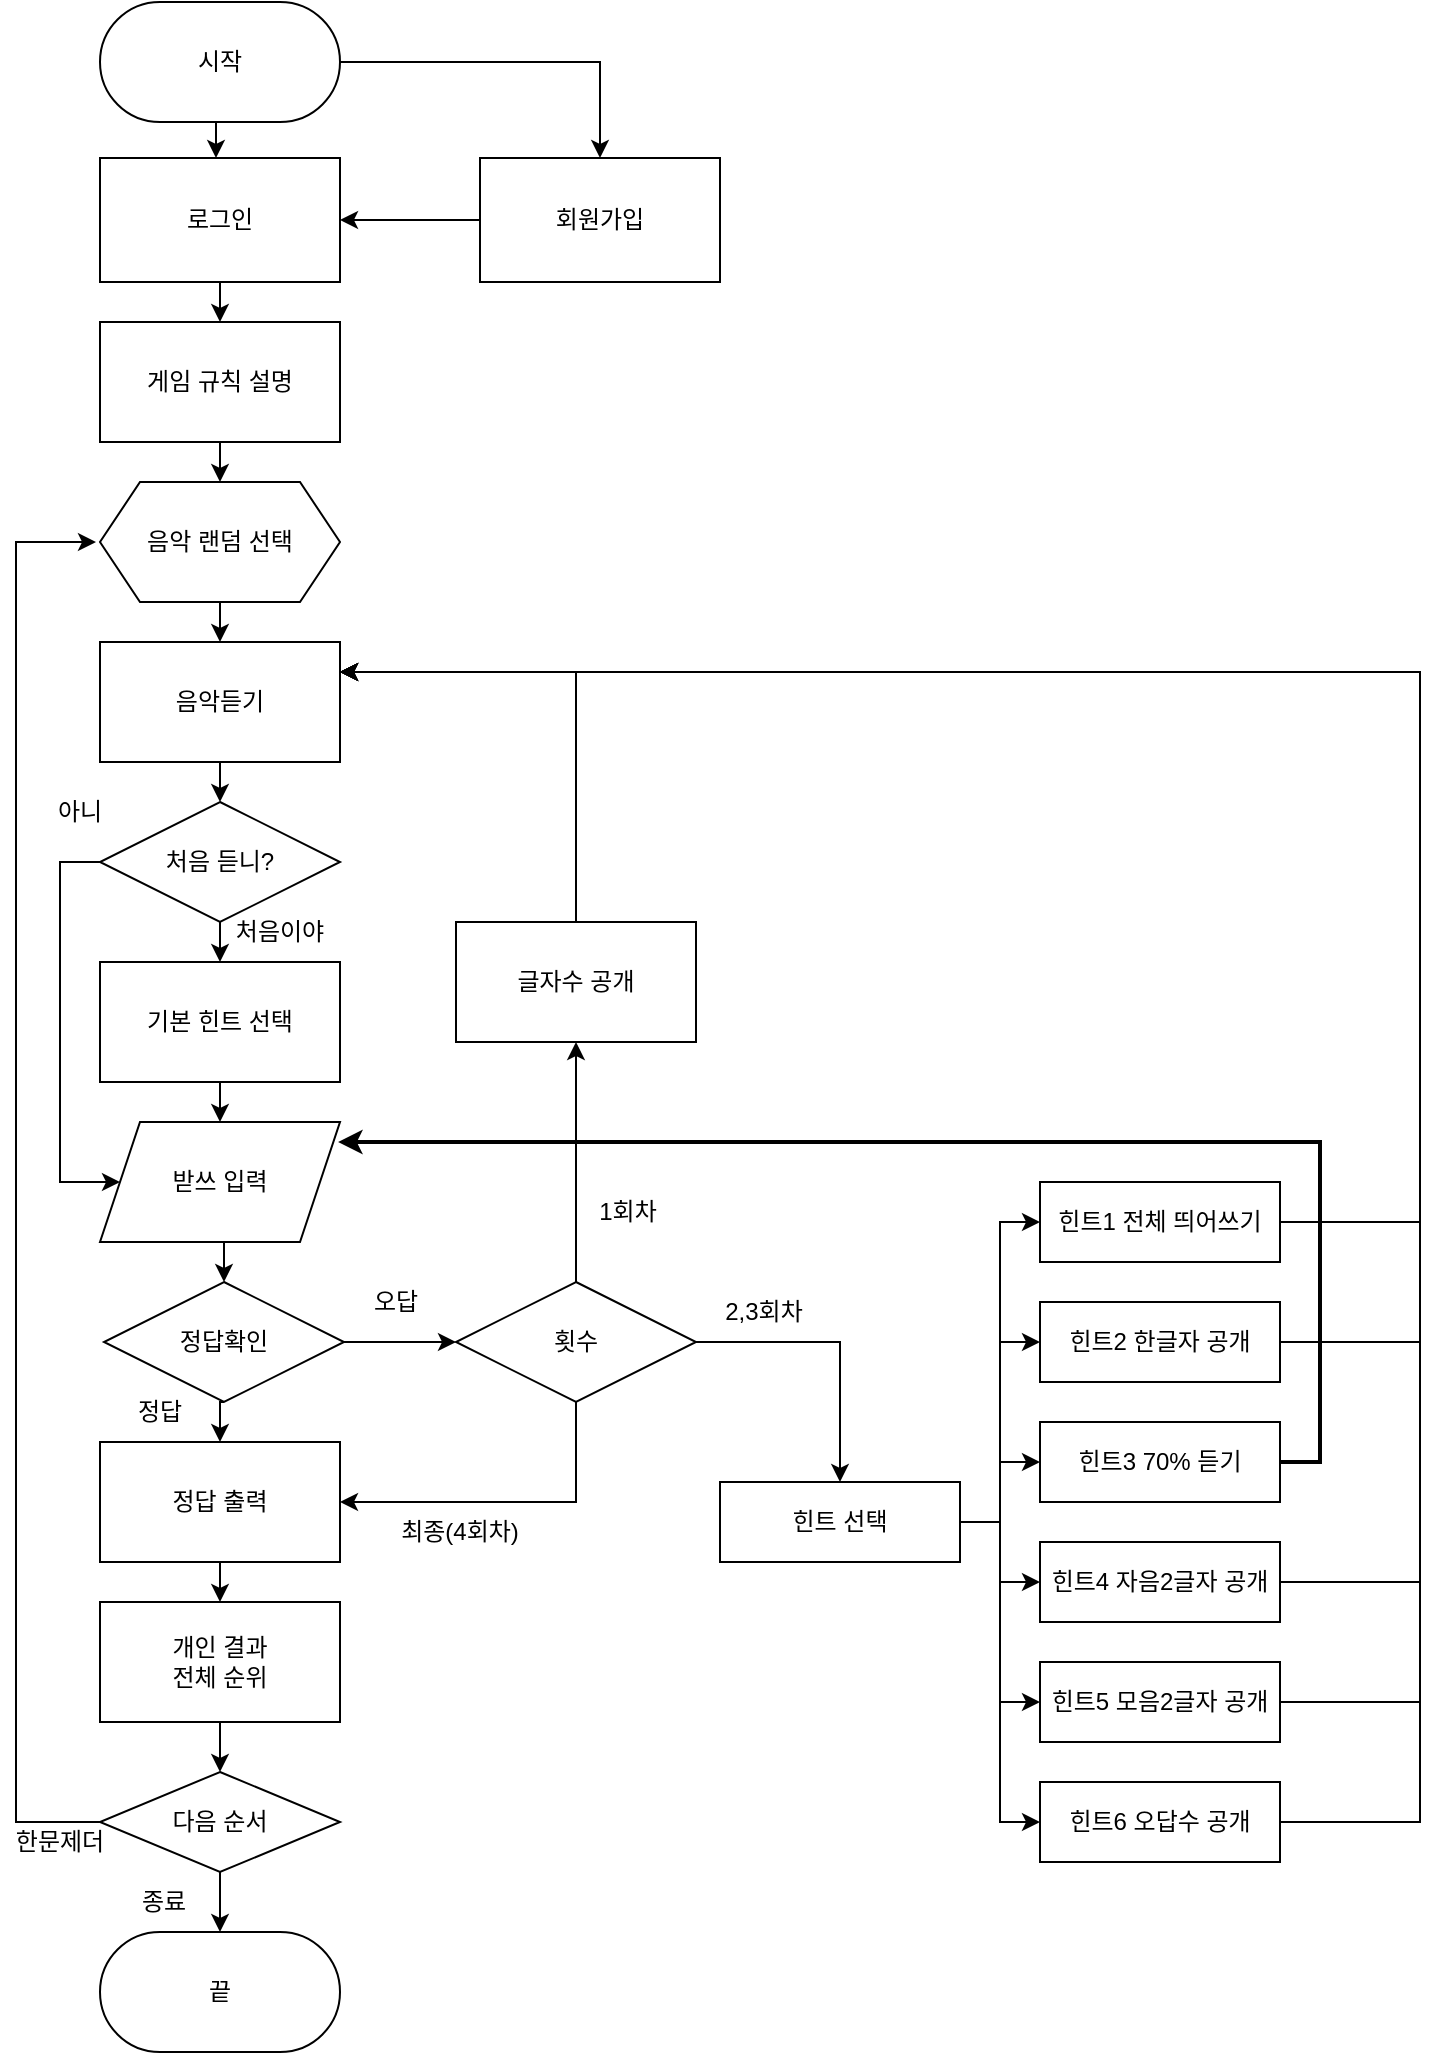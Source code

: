 <mxfile version="24.2.8" type="github">
  <diagram name="페이지-1" id="SO87PtejvHT-1XlAHdhC">
    <mxGraphModel dx="595" dy="628" grid="1" gridSize="10" guides="1" tooltips="1" connect="1" arrows="1" fold="1" page="1" pageScale="1" pageWidth="827" pageHeight="1169" math="0" shadow="0">
      <root>
        <mxCell id="0" />
        <mxCell id="1" parent="0" />
        <mxCell id="_k--K9BIXfXoBWut_Hrd-18" style="edgeStyle=orthogonalEdgeStyle;rounded=0;orthogonalLoop=1;jettySize=auto;html=1;exitX=0.5;exitY=1;exitDx=0;exitDy=0;entryX=0.5;entryY=0;entryDx=0;entryDy=0;" parent="1" source="_k--K9BIXfXoBWut_Hrd-5" edge="1">
          <mxGeometry relative="1" as="geometry">
            <mxPoint x="178" y="98" as="targetPoint" />
          </mxGeometry>
        </mxCell>
        <mxCell id="VCSIt0E5IldXj-qTOly8-8" style="edgeStyle=orthogonalEdgeStyle;rounded=0;orthogonalLoop=1;jettySize=auto;html=1;exitX=1;exitY=0.5;exitDx=0;exitDy=0;entryX=0.5;entryY=0;entryDx=0;entryDy=0;" edge="1" parent="1" source="_k--K9BIXfXoBWut_Hrd-5" target="XCWmn23m3OANlx6wIXxi-2">
          <mxGeometry relative="1" as="geometry" />
        </mxCell>
        <mxCell id="_k--K9BIXfXoBWut_Hrd-5" value="시작" style="rounded=1;whiteSpace=wrap;html=1;arcSize=50;" parent="1" vertex="1">
          <mxGeometry x="120" y="20" width="120" height="60" as="geometry" />
        </mxCell>
        <mxCell id="_k--K9BIXfXoBWut_Hrd-19" style="edgeStyle=orthogonalEdgeStyle;rounded=0;orthogonalLoop=1;jettySize=auto;html=1;exitX=0.5;exitY=1;exitDx=0;exitDy=0;entryX=0.5;entryY=0;entryDx=0;entryDy=0;" parent="1" source="_k--K9BIXfXoBWut_Hrd-9" target="_k--K9BIXfXoBWut_Hrd-10" edge="1">
          <mxGeometry relative="1" as="geometry" />
        </mxCell>
        <mxCell id="_k--K9BIXfXoBWut_Hrd-9" value="받쓰 입력" style="shape=parallelogram;perimeter=parallelogramPerimeter;whiteSpace=wrap;html=1;fixedSize=1;" parent="1" vertex="1">
          <mxGeometry x="120" y="580" width="120" height="60" as="geometry" />
        </mxCell>
        <mxCell id="_k--K9BIXfXoBWut_Hrd-39" style="edgeStyle=orthogonalEdgeStyle;rounded=0;orthogonalLoop=1;jettySize=auto;html=1;exitX=1;exitY=0.5;exitDx=0;exitDy=0;entryX=0;entryY=0.5;entryDx=0;entryDy=0;" parent="1" source="_k--K9BIXfXoBWut_Hrd-10" target="_k--K9BIXfXoBWut_Hrd-33" edge="1">
          <mxGeometry relative="1" as="geometry" />
        </mxCell>
        <mxCell id="VCSIt0E5IldXj-qTOly8-38" style="edgeStyle=orthogonalEdgeStyle;rounded=0;orthogonalLoop=1;jettySize=auto;html=1;exitX=0.5;exitY=1;exitDx=0;exitDy=0;entryX=0.5;entryY=0;entryDx=0;entryDy=0;" edge="1" parent="1" source="_k--K9BIXfXoBWut_Hrd-10" target="_k--K9BIXfXoBWut_Hrd-73">
          <mxGeometry relative="1" as="geometry" />
        </mxCell>
        <mxCell id="_k--K9BIXfXoBWut_Hrd-10" value="정답확인" style="rhombus;whiteSpace=wrap;html=1;" parent="1" vertex="1">
          <mxGeometry x="122" y="660" width="120" height="60" as="geometry" />
        </mxCell>
        <mxCell id="VCSIt0E5IldXj-qTOly8-35" style="edgeStyle=orthogonalEdgeStyle;rounded=0;orthogonalLoop=1;jettySize=auto;html=1;exitX=0.5;exitY=1;exitDx=0;exitDy=0;entryX=0.5;entryY=0;entryDx=0;entryDy=0;" edge="1" parent="1" source="_k--K9BIXfXoBWut_Hrd-11" target="XCWmn23m3OANlx6wIXxi-7">
          <mxGeometry relative="1" as="geometry" />
        </mxCell>
        <mxCell id="_k--K9BIXfXoBWut_Hrd-11" value="게임 규칙 설명" style="rounded=0;whiteSpace=wrap;html=1;" parent="1" vertex="1">
          <mxGeometry x="120" y="180" width="120" height="60" as="geometry" />
        </mxCell>
        <mxCell id="VCSIt0E5IldXj-qTOly8-36" style="edgeStyle=orthogonalEdgeStyle;rounded=0;orthogonalLoop=1;jettySize=auto;html=1;exitX=0.5;exitY=1;exitDx=0;exitDy=0;entryX=0.5;entryY=0;entryDx=0;entryDy=0;" edge="1" parent="1" source="_k--K9BIXfXoBWut_Hrd-12" target="VCSIt0E5IldXj-qTOly8-1">
          <mxGeometry relative="1" as="geometry" />
        </mxCell>
        <mxCell id="_k--K9BIXfXoBWut_Hrd-12" value="음악듣기" style="rounded=0;whiteSpace=wrap;html=1;" parent="1" vertex="1">
          <mxGeometry x="120" y="340" width="120" height="60" as="geometry" />
        </mxCell>
        <mxCell id="VCSIt0E5IldXj-qTOly8-10" style="edgeStyle=orthogonalEdgeStyle;rounded=0;orthogonalLoop=1;jettySize=auto;html=1;exitX=1;exitY=0.5;exitDx=0;exitDy=0;entryX=1;entryY=0.25;entryDx=0;entryDy=0;" edge="1" parent="1" source="_k--K9BIXfXoBWut_Hrd-14" target="_k--K9BIXfXoBWut_Hrd-12">
          <mxGeometry relative="1" as="geometry">
            <Array as="points">
              <mxPoint x="780" y="630" />
              <mxPoint x="780" y="355" />
            </Array>
          </mxGeometry>
        </mxCell>
        <mxCell id="_k--K9BIXfXoBWut_Hrd-14" value="힌트1 전체 띄어쓰기" style="rounded=0;whiteSpace=wrap;html=1;" parent="1" vertex="1">
          <mxGeometry x="590" y="610" width="120" height="40" as="geometry" />
        </mxCell>
        <mxCell id="VCSIt0E5IldXj-qTOly8-12" style="edgeStyle=orthogonalEdgeStyle;rounded=0;orthogonalLoop=1;jettySize=auto;html=1;exitX=1;exitY=0.5;exitDx=0;exitDy=0;entryX=1;entryY=0.25;entryDx=0;entryDy=0;" edge="1" parent="1" source="_k--K9BIXfXoBWut_Hrd-20" target="_k--K9BIXfXoBWut_Hrd-12">
          <mxGeometry relative="1" as="geometry">
            <Array as="points">
              <mxPoint x="780" y="690" />
              <mxPoint x="780" y="355" />
            </Array>
          </mxGeometry>
        </mxCell>
        <mxCell id="_k--K9BIXfXoBWut_Hrd-20" value="힌트2 한글자 공개" style="rounded=0;whiteSpace=wrap;html=1;" parent="1" vertex="1">
          <mxGeometry x="590" y="670" width="120" height="40" as="geometry" />
        </mxCell>
        <mxCell id="_k--K9BIXfXoBWut_Hrd-21" value="힌트3 70% 듣기" style="rounded=0;whiteSpace=wrap;html=1;" parent="1" vertex="1">
          <mxGeometry x="590" y="730" width="120" height="40" as="geometry" />
        </mxCell>
        <mxCell id="VCSIt0E5IldXj-qTOly8-13" style="edgeStyle=orthogonalEdgeStyle;rounded=0;orthogonalLoop=1;jettySize=auto;html=1;exitX=1;exitY=0.5;exitDx=0;exitDy=0;entryX=1;entryY=0.25;entryDx=0;entryDy=0;" edge="1" parent="1" source="_k--K9BIXfXoBWut_Hrd-22" target="_k--K9BIXfXoBWut_Hrd-12">
          <mxGeometry relative="1" as="geometry">
            <Array as="points">
              <mxPoint x="780" y="810" />
              <mxPoint x="780" y="355" />
            </Array>
          </mxGeometry>
        </mxCell>
        <mxCell id="_k--K9BIXfXoBWut_Hrd-22" value="힌트4 자음2글자 공개" style="rounded=0;whiteSpace=wrap;html=1;" parent="1" vertex="1">
          <mxGeometry x="590" y="790" width="120" height="40" as="geometry" />
        </mxCell>
        <mxCell id="VCSIt0E5IldXj-qTOly8-14" style="edgeStyle=orthogonalEdgeStyle;rounded=0;orthogonalLoop=1;jettySize=auto;html=1;exitX=1;exitY=0.5;exitDx=0;exitDy=0;entryX=1;entryY=0.25;entryDx=0;entryDy=0;" edge="1" parent="1" source="_k--K9BIXfXoBWut_Hrd-23" target="_k--K9BIXfXoBWut_Hrd-12">
          <mxGeometry relative="1" as="geometry">
            <Array as="points">
              <mxPoint x="780" y="870" />
              <mxPoint x="780" y="355" />
            </Array>
          </mxGeometry>
        </mxCell>
        <mxCell id="_k--K9BIXfXoBWut_Hrd-23" value="힌트5 모음2글자 공개" style="rounded=0;whiteSpace=wrap;html=1;" parent="1" vertex="1">
          <mxGeometry x="590" y="850" width="120" height="40" as="geometry" />
        </mxCell>
        <mxCell id="VCSIt0E5IldXj-qTOly8-15" style="edgeStyle=orthogonalEdgeStyle;rounded=0;orthogonalLoop=1;jettySize=auto;html=1;exitX=1;exitY=0.5;exitDx=0;exitDy=0;entryX=1;entryY=0.25;entryDx=0;entryDy=0;" edge="1" parent="1" source="_k--K9BIXfXoBWut_Hrd-24" target="_k--K9BIXfXoBWut_Hrd-12">
          <mxGeometry relative="1" as="geometry">
            <Array as="points">
              <mxPoint x="780" y="930" />
              <mxPoint x="780" y="355" />
            </Array>
          </mxGeometry>
        </mxCell>
        <mxCell id="_k--K9BIXfXoBWut_Hrd-24" value="힌트6 오답수 공개" style="rounded=0;whiteSpace=wrap;html=1;" parent="1" vertex="1">
          <mxGeometry x="590" y="910" width="120" height="40" as="geometry" />
        </mxCell>
        <mxCell id="_k--K9BIXfXoBWut_Hrd-27" style="edgeStyle=orthogonalEdgeStyle;rounded=0;orthogonalLoop=1;jettySize=auto;html=1;exitX=1;exitY=0.5;exitDx=0;exitDy=0;entryX=0;entryY=0.5;entryDx=0;entryDy=0;" parent="1" source="_k--K9BIXfXoBWut_Hrd-25" target="_k--K9BIXfXoBWut_Hrd-21" edge="1">
          <mxGeometry relative="1" as="geometry" />
        </mxCell>
        <mxCell id="_k--K9BIXfXoBWut_Hrd-28" style="edgeStyle=orthogonalEdgeStyle;rounded=0;orthogonalLoop=1;jettySize=auto;html=1;exitX=1;exitY=0.5;exitDx=0;exitDy=0;entryX=0;entryY=0.5;entryDx=0;entryDy=0;" parent="1" source="_k--K9BIXfXoBWut_Hrd-25" target="_k--K9BIXfXoBWut_Hrd-22" edge="1">
          <mxGeometry relative="1" as="geometry" />
        </mxCell>
        <mxCell id="_k--K9BIXfXoBWut_Hrd-29" style="edgeStyle=orthogonalEdgeStyle;rounded=0;orthogonalLoop=1;jettySize=auto;html=1;exitX=1;exitY=0.5;exitDx=0;exitDy=0;entryX=0;entryY=0.5;entryDx=0;entryDy=0;" parent="1" source="_k--K9BIXfXoBWut_Hrd-25" target="_k--K9BIXfXoBWut_Hrd-20" edge="1">
          <mxGeometry relative="1" as="geometry" />
        </mxCell>
        <mxCell id="_k--K9BIXfXoBWut_Hrd-30" style="edgeStyle=orthogonalEdgeStyle;rounded=0;orthogonalLoop=1;jettySize=auto;html=1;exitX=1;exitY=0.5;exitDx=0;exitDy=0;entryX=0;entryY=0.5;entryDx=0;entryDy=0;" parent="1" source="_k--K9BIXfXoBWut_Hrd-25" target="_k--K9BIXfXoBWut_Hrd-14" edge="1">
          <mxGeometry relative="1" as="geometry" />
        </mxCell>
        <mxCell id="_k--K9BIXfXoBWut_Hrd-31" style="edgeStyle=orthogonalEdgeStyle;rounded=0;orthogonalLoop=1;jettySize=auto;html=1;exitX=1;exitY=0.5;exitDx=0;exitDy=0;entryX=0;entryY=0.5;entryDx=0;entryDy=0;" parent="1" source="_k--K9BIXfXoBWut_Hrd-25" target="_k--K9BIXfXoBWut_Hrd-23" edge="1">
          <mxGeometry relative="1" as="geometry" />
        </mxCell>
        <mxCell id="_k--K9BIXfXoBWut_Hrd-32" style="edgeStyle=orthogonalEdgeStyle;rounded=0;orthogonalLoop=1;jettySize=auto;html=1;exitX=1;exitY=0.5;exitDx=0;exitDy=0;entryX=0;entryY=0.5;entryDx=0;entryDy=0;" parent="1" source="_k--K9BIXfXoBWut_Hrd-25" target="_k--K9BIXfXoBWut_Hrd-24" edge="1">
          <mxGeometry relative="1" as="geometry" />
        </mxCell>
        <mxCell id="_k--K9BIXfXoBWut_Hrd-25" value="힌트 선택" style="rounded=0;whiteSpace=wrap;html=1;" parent="1" vertex="1">
          <mxGeometry x="430" y="760" width="120" height="40" as="geometry" />
        </mxCell>
        <mxCell id="_k--K9BIXfXoBWut_Hrd-45" style="edgeStyle=orthogonalEdgeStyle;rounded=0;orthogonalLoop=1;jettySize=auto;html=1;exitX=1;exitY=0.5;exitDx=0;exitDy=0;entryX=0.5;entryY=0;entryDx=0;entryDy=0;" parent="1" source="_k--K9BIXfXoBWut_Hrd-33" target="_k--K9BIXfXoBWut_Hrd-25" edge="1">
          <mxGeometry relative="1" as="geometry" />
        </mxCell>
        <mxCell id="_k--K9BIXfXoBWut_Hrd-59" style="edgeStyle=orthogonalEdgeStyle;rounded=0;orthogonalLoop=1;jettySize=auto;html=1;exitX=0.5;exitY=0;exitDx=0;exitDy=0;entryX=0.5;entryY=1;entryDx=0;entryDy=0;" parent="1" source="_k--K9BIXfXoBWut_Hrd-33" target="_k--K9BIXfXoBWut_Hrd-58" edge="1">
          <mxGeometry relative="1" as="geometry" />
        </mxCell>
        <mxCell id="_k--K9BIXfXoBWut_Hrd-75" style="edgeStyle=orthogonalEdgeStyle;rounded=0;orthogonalLoop=1;jettySize=auto;html=1;exitX=0.5;exitY=1;exitDx=0;exitDy=0;entryX=1;entryY=0.5;entryDx=0;entryDy=0;" parent="1" source="_k--K9BIXfXoBWut_Hrd-33" target="_k--K9BIXfXoBWut_Hrd-73" edge="1">
          <mxGeometry relative="1" as="geometry" />
        </mxCell>
        <mxCell id="_k--K9BIXfXoBWut_Hrd-33" value="횟수" style="rhombus;whiteSpace=wrap;html=1;" parent="1" vertex="1">
          <mxGeometry x="298" y="660" width="120" height="60" as="geometry" />
        </mxCell>
        <mxCell id="_k--K9BIXfXoBWut_Hrd-35" value="정답" style="text;html=1;align=center;verticalAlign=middle;whiteSpace=wrap;rounded=0;" parent="1" vertex="1">
          <mxGeometry x="120" y="710" width="60" height="30" as="geometry" />
        </mxCell>
        <mxCell id="_k--K9BIXfXoBWut_Hrd-38" value="오답" style="text;html=1;align=center;verticalAlign=middle;whiteSpace=wrap;rounded=0;" parent="1" vertex="1">
          <mxGeometry x="238" y="655" width="60" height="30" as="geometry" />
        </mxCell>
        <mxCell id="_k--K9BIXfXoBWut_Hrd-42" value="2,3회차" style="text;html=1;align=center;verticalAlign=middle;whiteSpace=wrap;rounded=0;" parent="1" vertex="1">
          <mxGeometry x="422" y="660" width="60" height="30" as="geometry" />
        </mxCell>
        <mxCell id="_k--K9BIXfXoBWut_Hrd-43" value="최종(4회차)" style="text;html=1;align=center;verticalAlign=middle;whiteSpace=wrap;rounded=0;" parent="1" vertex="1">
          <mxGeometry x="260" y="770" width="80" height="30" as="geometry" />
        </mxCell>
        <mxCell id="_k--K9BIXfXoBWut_Hrd-44" value="1회차" style="text;html=1;align=center;verticalAlign=middle;whiteSpace=wrap;rounded=0;" parent="1" vertex="1">
          <mxGeometry x="354" y="610" width="60" height="30" as="geometry" />
        </mxCell>
        <mxCell id="_k--K9BIXfXoBWut_Hrd-49" value="끝" style="rounded=1;whiteSpace=wrap;html=1;arcSize=50;" parent="1" vertex="1">
          <mxGeometry x="120" y="985" width="120" height="60" as="geometry" />
        </mxCell>
        <mxCell id="_k--K9BIXfXoBWut_Hrd-57" style="edgeStyle=orthogonalEdgeStyle;rounded=0;orthogonalLoop=1;jettySize=auto;html=1;exitX=1;exitY=0.5;exitDx=0;exitDy=0;entryX=0.992;entryY=0.167;entryDx=0;entryDy=0;entryPerimeter=0;strokeWidth=2;" parent="1" source="_k--K9BIXfXoBWut_Hrd-21" target="_k--K9BIXfXoBWut_Hrd-9" edge="1">
          <mxGeometry relative="1" as="geometry" />
        </mxCell>
        <mxCell id="VCSIt0E5IldXj-qTOly8-11" style="edgeStyle=orthogonalEdgeStyle;rounded=0;orthogonalLoop=1;jettySize=auto;html=1;exitX=0.5;exitY=0;exitDx=0;exitDy=0;entryX=1;entryY=0.25;entryDx=0;entryDy=0;" edge="1" parent="1" source="_k--K9BIXfXoBWut_Hrd-58" target="_k--K9BIXfXoBWut_Hrd-12">
          <mxGeometry relative="1" as="geometry" />
        </mxCell>
        <mxCell id="_k--K9BIXfXoBWut_Hrd-58" value="글자수 공개" style="rounded=0;whiteSpace=wrap;html=1;" parent="1" vertex="1">
          <mxGeometry x="298" y="480" width="120" height="60" as="geometry" />
        </mxCell>
        <mxCell id="_k--K9BIXfXoBWut_Hrd-65" style="edgeStyle=orthogonalEdgeStyle;rounded=0;orthogonalLoop=1;jettySize=auto;html=1;exitX=0.5;exitY=1;exitDx=0;exitDy=0;entryX=0.5;entryY=0;entryDx=0;entryDy=0;" parent="1" target="_k--K9BIXfXoBWut_Hrd-12" edge="1">
          <mxGeometry relative="1" as="geometry">
            <mxPoint x="178" y="320" as="sourcePoint" />
          </mxGeometry>
        </mxCell>
        <mxCell id="_k--K9BIXfXoBWut_Hrd-69" style="edgeStyle=orthogonalEdgeStyle;rounded=0;orthogonalLoop=1;jettySize=auto;html=1;exitX=0;exitY=0.5;exitDx=0;exitDy=0;entryX=0;entryY=0.5;entryDx=0;entryDy=0;" parent="1" source="_k--K9BIXfXoBWut_Hrd-66" edge="1">
          <mxGeometry relative="1" as="geometry">
            <Array as="points">
              <mxPoint x="78" y="930" />
              <mxPoint x="78" y="290" />
            </Array>
            <mxPoint x="118" y="290" as="targetPoint" />
          </mxGeometry>
        </mxCell>
        <mxCell id="VCSIt0E5IldXj-qTOly8-20" style="edgeStyle=orthogonalEdgeStyle;rounded=0;orthogonalLoop=1;jettySize=auto;html=1;exitX=0.5;exitY=1;exitDx=0;exitDy=0;entryX=0.5;entryY=0;entryDx=0;entryDy=0;" edge="1" parent="1" source="_k--K9BIXfXoBWut_Hrd-66" target="_k--K9BIXfXoBWut_Hrd-49">
          <mxGeometry relative="1" as="geometry" />
        </mxCell>
        <mxCell id="_k--K9BIXfXoBWut_Hrd-66" value="다음 순서" style="rhombus;whiteSpace=wrap;html=1;" parent="1" vertex="1">
          <mxGeometry x="120" y="905" width="120" height="50" as="geometry" />
        </mxCell>
        <mxCell id="_k--K9BIXfXoBWut_Hrd-71" value="한문제더" style="text;html=1;align=center;verticalAlign=middle;whiteSpace=wrap;rounded=0;" parent="1" vertex="1">
          <mxGeometry x="70" y="925" width="60" height="30" as="geometry" />
        </mxCell>
        <mxCell id="VCSIt0E5IldXj-qTOly8-23" style="edgeStyle=orthogonalEdgeStyle;rounded=0;orthogonalLoop=1;jettySize=auto;html=1;exitX=0.5;exitY=1;exitDx=0;exitDy=0;entryX=0.5;entryY=0;entryDx=0;entryDy=0;" edge="1" parent="1" source="_k--K9BIXfXoBWut_Hrd-73" target="VCSIt0E5IldXj-qTOly8-18">
          <mxGeometry relative="1" as="geometry" />
        </mxCell>
        <mxCell id="_k--K9BIXfXoBWut_Hrd-73" value="정답 출력" style="rounded=0;whiteSpace=wrap;html=1;" parent="1" vertex="1">
          <mxGeometry x="120" y="740" width="120" height="60" as="geometry" />
        </mxCell>
        <mxCell id="VCSIt0E5IldXj-qTOly8-7" style="edgeStyle=orthogonalEdgeStyle;rounded=0;orthogonalLoop=1;jettySize=auto;html=1;exitX=0;exitY=0.5;exitDx=0;exitDy=0;" edge="1" parent="1" source="XCWmn23m3OANlx6wIXxi-2" target="VCSIt0E5IldXj-qTOly8-4">
          <mxGeometry relative="1" as="geometry" />
        </mxCell>
        <mxCell id="XCWmn23m3OANlx6wIXxi-2" value="회원가입" style="rounded=0;whiteSpace=wrap;html=1;" parent="1" vertex="1">
          <mxGeometry x="310" y="98" width="120" height="62" as="geometry" />
        </mxCell>
        <mxCell id="XCWmn23m3OANlx6wIXxi-7" value="음악 랜덤 선택" style="shape=hexagon;perimeter=hexagonPerimeter2;whiteSpace=wrap;html=1;fixedSize=1;" parent="1" vertex="1">
          <mxGeometry x="120" y="260" width="120" height="60" as="geometry" />
        </mxCell>
        <mxCell id="VCSIt0E5IldXj-qTOly8-29" style="edgeStyle=orthogonalEdgeStyle;rounded=0;orthogonalLoop=1;jettySize=auto;html=1;exitX=0.5;exitY=1;exitDx=0;exitDy=0;entryX=0.5;entryY=0;entryDx=0;entryDy=0;" edge="1" parent="1" source="VCSIt0E5IldXj-qTOly8-1" target="VCSIt0E5IldXj-qTOly8-28">
          <mxGeometry relative="1" as="geometry" />
        </mxCell>
        <mxCell id="VCSIt0E5IldXj-qTOly8-40" style="edgeStyle=orthogonalEdgeStyle;rounded=0;orthogonalLoop=1;jettySize=auto;html=1;exitX=0;exitY=0.5;exitDx=0;exitDy=0;entryX=0;entryY=0.5;entryDx=0;entryDy=0;" edge="1" parent="1" source="VCSIt0E5IldXj-qTOly8-1" target="_k--K9BIXfXoBWut_Hrd-9">
          <mxGeometry relative="1" as="geometry">
            <Array as="points">
              <mxPoint x="100" y="450" />
              <mxPoint x="100" y="610" />
            </Array>
          </mxGeometry>
        </mxCell>
        <mxCell id="VCSIt0E5IldXj-qTOly8-1" value="처음 듣니?" style="rhombus;whiteSpace=wrap;html=1;" vertex="1" parent="1">
          <mxGeometry x="120" y="420" width="120" height="60" as="geometry" />
        </mxCell>
        <mxCell id="VCSIt0E5IldXj-qTOly8-6" style="edgeStyle=orthogonalEdgeStyle;rounded=0;orthogonalLoop=1;jettySize=auto;html=1;exitX=0.5;exitY=1;exitDx=0;exitDy=0;entryX=0.5;entryY=0;entryDx=0;entryDy=0;" edge="1" parent="1" source="VCSIt0E5IldXj-qTOly8-4" target="_k--K9BIXfXoBWut_Hrd-11">
          <mxGeometry relative="1" as="geometry" />
        </mxCell>
        <mxCell id="VCSIt0E5IldXj-qTOly8-4" value="로그인" style="rounded=0;whiteSpace=wrap;html=1;" vertex="1" parent="1">
          <mxGeometry x="120" y="98" width="120" height="62" as="geometry" />
        </mxCell>
        <mxCell id="VCSIt0E5IldXj-qTOly8-16" value="종료" style="text;html=1;align=center;verticalAlign=middle;whiteSpace=wrap;rounded=0;" vertex="1" parent="1">
          <mxGeometry x="122" y="955" width="60" height="30" as="geometry" />
        </mxCell>
        <mxCell id="VCSIt0E5IldXj-qTOly8-21" style="edgeStyle=orthogonalEdgeStyle;rounded=0;orthogonalLoop=1;jettySize=auto;html=1;exitX=0.5;exitY=1;exitDx=0;exitDy=0;entryX=0.5;entryY=0;entryDx=0;entryDy=0;" edge="1" parent="1" source="VCSIt0E5IldXj-qTOly8-18" target="_k--K9BIXfXoBWut_Hrd-66">
          <mxGeometry relative="1" as="geometry" />
        </mxCell>
        <mxCell id="VCSIt0E5IldXj-qTOly8-18" value="개인 결과&lt;div&gt;전체 순위&lt;/div&gt;" style="rounded=0;whiteSpace=wrap;html=1;" vertex="1" parent="1">
          <mxGeometry x="120" y="820" width="120" height="60" as="geometry" />
        </mxCell>
        <mxCell id="VCSIt0E5IldXj-qTOly8-37" style="edgeStyle=orthogonalEdgeStyle;rounded=0;orthogonalLoop=1;jettySize=auto;html=1;exitX=0.5;exitY=1;exitDx=0;exitDy=0;entryX=0.5;entryY=0;entryDx=0;entryDy=0;" edge="1" parent="1" source="VCSIt0E5IldXj-qTOly8-28" target="_k--K9BIXfXoBWut_Hrd-9">
          <mxGeometry relative="1" as="geometry" />
        </mxCell>
        <mxCell id="VCSIt0E5IldXj-qTOly8-28" value="기본 힌트 선택" style="rounded=0;whiteSpace=wrap;html=1;" vertex="1" parent="1">
          <mxGeometry x="120" y="500" width="120" height="60" as="geometry" />
        </mxCell>
        <mxCell id="VCSIt0E5IldXj-qTOly8-31" value="처음이야" style="text;html=1;align=center;verticalAlign=middle;whiteSpace=wrap;rounded=0;" vertex="1" parent="1">
          <mxGeometry x="180" y="470" width="60" height="30" as="geometry" />
        </mxCell>
        <mxCell id="VCSIt0E5IldXj-qTOly8-32" value="아니" style="text;html=1;align=center;verticalAlign=middle;whiteSpace=wrap;rounded=0;" vertex="1" parent="1">
          <mxGeometry x="80" y="410" width="60" height="30" as="geometry" />
        </mxCell>
      </root>
    </mxGraphModel>
  </diagram>
</mxfile>
